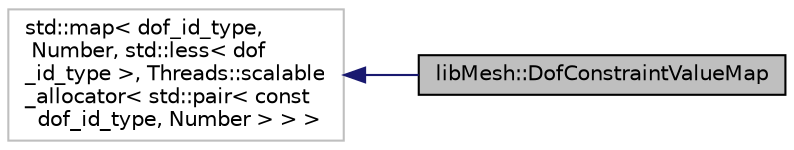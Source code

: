 digraph "libMesh::DofConstraintValueMap"
{
 // INTERACTIVE_SVG=YES
  edge [fontname="Helvetica",fontsize="10",labelfontname="Helvetica",labelfontsize="10"];
  node [fontname="Helvetica",fontsize="10",shape=record];
  rankdir="LR";
  Node1 [label="libMesh::DofConstraintValueMap",height=0.2,width=0.4,color="black", fillcolor="grey75", style="filled" fontcolor="black"];
  Node2 -> Node1 [dir="back",color="midnightblue",fontsize="10",style="solid",fontname="Helvetica"];
  Node2 [label="std::map\< dof_id_type,\l Number, std::less\< dof\l_id_type \>, Threads::scalable\l_allocator\< std::pair\< const\l dof_id_type, Number \> \> \>",height=0.2,width=0.4,color="grey75", fillcolor="white", style="filled"];
}
